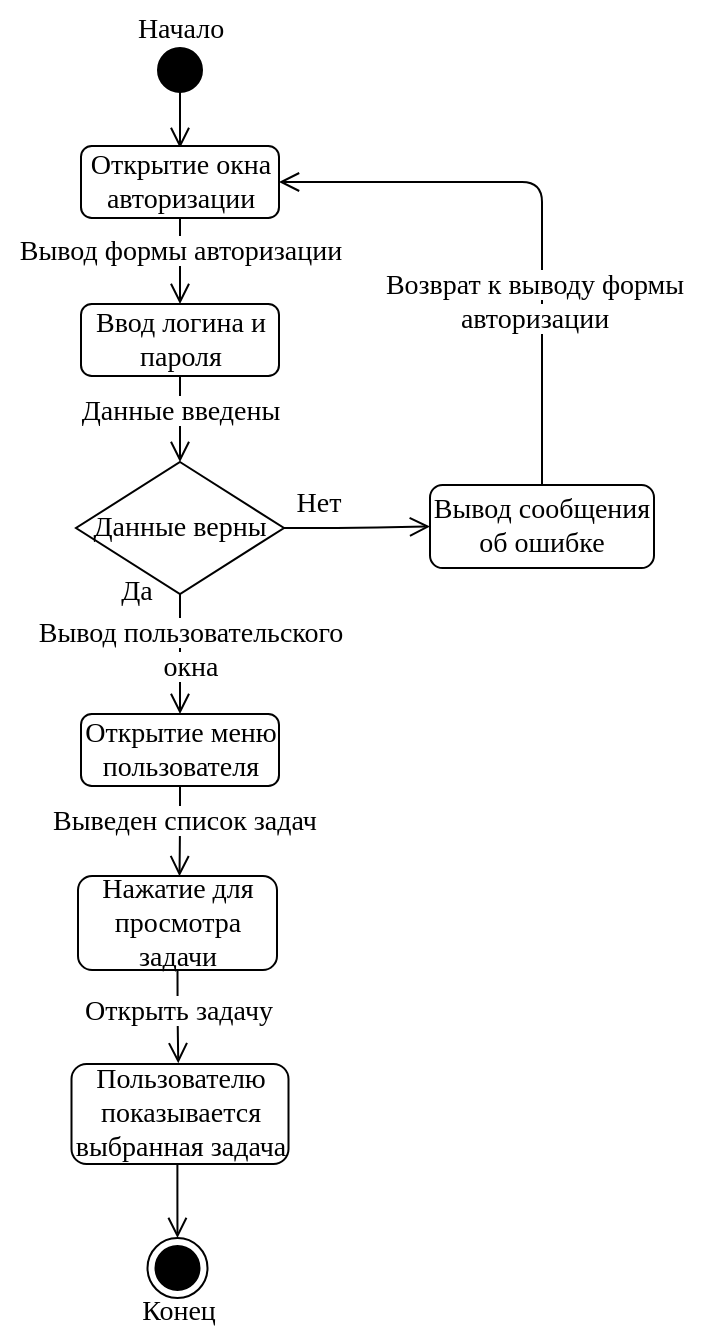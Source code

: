 <mxfile>
    <diagram id="8Vj4VQW-2b2C4ZL75vDv" name="Page-1">
        <mxGraphModel dx="231" dy="159" grid="0" gridSize="10" guides="1" tooltips="1" connect="1" arrows="1" fold="1" page="0" pageScale="1" pageWidth="850" pageHeight="1100" background="#ffffff" math="0" shadow="0">
            <root>
                <mxCell id="0"/>
                <mxCell id="1" parent="0"/>
                <mxCell id="2" value="" style="ellipse;html=1;shape=startState;fillColor=#000000;strokeColor=#000000;" parent="1" vertex="1">
                    <mxGeometry x="264" y="168" width="30" height="30" as="geometry"/>
                </mxCell>
                <mxCell id="3" value="" style="edgeStyle=orthogonalEdgeStyle;html=1;verticalAlign=bottom;endArrow=open;endSize=8;strokeColor=#000000;" parent="1" edge="1">
                    <mxGeometry relative="1" as="geometry">
                        <mxPoint x="279" y="222" as="targetPoint"/>
                        <mxPoint x="279" y="194.0" as="sourcePoint"/>
                    </mxGeometry>
                </mxCell>
                <mxCell id="4" value="" style="ellipse;html=1;shape=endState;fillColor=#000000;strokeColor=#000000;" parent="1" vertex="1">
                    <mxGeometry x="262.75" y="767" width="30" height="30" as="geometry"/>
                </mxCell>
                <mxCell id="5" value="Открытие окна авторизации" style="rounded=1;whiteSpace=wrap;html=1;strokeColor=#000000;fillColor=#FFFFFF;fontColor=#000000;fontFamily=Times New Roman;fontSize=14;" parent="1" vertex="1">
                    <mxGeometry x="229.5" y="221" width="99" height="36" as="geometry"/>
                </mxCell>
                <mxCell id="6" value="Ввод логина и пароля" style="rounded=1;whiteSpace=wrap;html=1;strokeColor=#000000;fillColor=#FFFFFF;fontColor=#000000;fontFamily=Times New Roman;fontSize=14;" parent="1" vertex="1">
                    <mxGeometry x="229.5" y="300" width="99" height="36" as="geometry"/>
                </mxCell>
                <mxCell id="7" value="Открытие меню пользователя" style="rounded=1;whiteSpace=wrap;html=1;strokeColor=#000000;fillColor=#FFFFFF;fontColor=#000000;fontFamily=Times New Roman;fontSize=14;" parent="1" vertex="1">
                    <mxGeometry x="229.5" y="505" width="99" height="36" as="geometry"/>
                </mxCell>
                <mxCell id="8" value="Данные верны" style="rhombus;whiteSpace=wrap;html=1;strokeColor=#000000;fontFamily=Times New Roman;fontColor=#000000;fillColor=#FFFFFF;fontSize=14;" parent="1" vertex="1">
                    <mxGeometry x="227" y="379" width="104" height="66" as="geometry"/>
                </mxCell>
                <mxCell id="9" value="Нажатие для просмотра задачи" style="rounded=1;whiteSpace=wrap;html=1;strokeColor=#000000;fillColor=#FFFFFF;fontColor=#000000;fontFamily=Times New Roman;fontSize=14;" parent="1" vertex="1">
                    <mxGeometry x="228" y="586" width="99.5" height="47" as="geometry"/>
                </mxCell>
                <mxCell id="10" value="Пользователю показывается выбранная задача" style="rounded=1;whiteSpace=wrap;html=1;strokeColor=#000000;fillColor=#FFFFFF;fontColor=#000000;fontFamily=Times New Roman;fontSize=14;" parent="1" vertex="1">
                    <mxGeometry x="224.75" y="680" width="108.5" height="50" as="geometry"/>
                </mxCell>
                <mxCell id="11" value="Вывод сообщения об ошибке" style="rounded=1;whiteSpace=wrap;html=1;strokeColor=#000000;fillColor=#FFFFFF;fontColor=#000000;fontFamily=Times New Roman;fontSize=14;" parent="1" vertex="1">
                    <mxGeometry x="404" y="390.5" width="112" height="41.5" as="geometry"/>
                </mxCell>
                <mxCell id="13" value="" style="edgeStyle=orthogonalEdgeStyle;html=1;verticalAlign=bottom;endArrow=open;endSize=8;strokeColor=#000000;exitX=0.5;exitY=1;exitDx=0;exitDy=0;entryX=0.5;entryY=0;entryDx=0;entryDy=0;" parent="1" source="5" target="6" edge="1">
                    <mxGeometry relative="1" as="geometry">
                        <mxPoint x="327.5" y="269" as="targetPoint"/>
                        <mxPoint x="327.5" y="241.0" as="sourcePoint"/>
                    </mxGeometry>
                </mxCell>
                <mxCell id="14" value="" style="edgeStyle=orthogonalEdgeStyle;html=1;verticalAlign=bottom;endArrow=open;endSize=8;strokeColor=#000000;exitX=0.5;exitY=1;exitDx=0;exitDy=0;entryX=0.5;entryY=0;entryDx=0;entryDy=0;" parent="1" source="6" target="8" edge="1">
                    <mxGeometry relative="1" as="geometry">
                        <mxPoint x="305" y="355" as="targetPoint"/>
                        <mxPoint x="305" y="327.0" as="sourcePoint"/>
                    </mxGeometry>
                </mxCell>
                <mxCell id="15" value="" style="edgeStyle=orthogonalEdgeStyle;html=1;verticalAlign=bottom;endArrow=open;endSize=8;strokeColor=#000000;exitX=0.5;exitY=1;exitDx=0;exitDy=0;entryX=0.5;entryY=0;entryDx=0;entryDy=0;" parent="1" source="8" target="7" edge="1">
                    <mxGeometry relative="1" as="geometry">
                        <mxPoint x="286" y="430" as="targetPoint"/>
                        <mxPoint x="286" y="407" as="sourcePoint"/>
                    </mxGeometry>
                </mxCell>
                <mxCell id="16" value="" style="edgeStyle=orthogonalEdgeStyle;html=1;verticalAlign=bottom;endArrow=open;endSize=8;strokeColor=#000000;exitX=0.5;exitY=1;exitDx=0;exitDy=0;entryX=0.51;entryY=0.002;entryDx=0;entryDy=0;entryPerimeter=0;" parent="1" source="7" target="9" edge="1">
                    <mxGeometry relative="1" as="geometry">
                        <mxPoint x="289" y="494" as="targetPoint"/>
                        <mxPoint x="289" y="471" as="sourcePoint"/>
                    </mxGeometry>
                </mxCell>
                <mxCell id="17" value="" style="edgeStyle=orthogonalEdgeStyle;html=1;verticalAlign=bottom;endArrow=open;endSize=8;strokeColor=#000000;exitX=0.5;exitY=1;exitDx=0;exitDy=0;entryX=0.492;entryY=-0.008;entryDx=0;entryDy=0;entryPerimeter=0;" parent="1" source="9" target="10" edge="1">
                    <mxGeometry relative="1" as="geometry">
                        <mxPoint x="294" y="553" as="targetPoint"/>
                        <mxPoint x="294" y="530" as="sourcePoint"/>
                    </mxGeometry>
                </mxCell>
                <mxCell id="18" value="" style="edgeStyle=orthogonalEdgeStyle;html=1;verticalAlign=bottom;endArrow=open;endSize=8;strokeColor=#000000;entryX=0.5;entryY=0;entryDx=0;entryDy=0;exitX=0.488;exitY=0.991;exitDx=0;exitDy=0;exitPerimeter=0;" parent="1" edge="1" target="4" source="10">
                    <mxGeometry relative="1" as="geometry">
                        <mxPoint x="278.25" y="626.33" as="targetPoint"/>
                        <mxPoint x="289" y="716" as="sourcePoint"/>
                        <Array as="points">
                            <mxPoint x="278" y="754"/>
                            <mxPoint x="278" y="754"/>
                        </Array>
                    </mxGeometry>
                </mxCell>
                <mxCell id="19" value="" style="edgeStyle=orthogonalEdgeStyle;html=1;verticalAlign=bottom;endArrow=open;endSize=8;strokeColor=#000000;exitX=1;exitY=0.5;exitDx=0;exitDy=0;entryX=0;entryY=0.5;entryDx=0;entryDy=0;" parent="1" source="8" target="11" edge="1">
                    <mxGeometry relative="1" as="geometry">
                        <mxPoint x="367" y="367" as="targetPoint"/>
                        <mxPoint x="367" y="344" as="sourcePoint"/>
                    </mxGeometry>
                </mxCell>
                <mxCell id="20" value="" style="edgeStyle=orthogonalEdgeStyle;html=1;verticalAlign=bottom;endArrow=open;endSize=8;strokeColor=#000000;exitX=0.5;exitY=0;exitDx=0;exitDy=0;entryX=1;entryY=0.5;entryDx=0;entryDy=0;" parent="1" source="11" target="5" edge="1">
                    <mxGeometry relative="1" as="geometry">
                        <mxPoint x="434" y="314" as="targetPoint"/>
                        <mxPoint x="361" y="314" as="sourcePoint"/>
                    </mxGeometry>
                </mxCell>
                <mxCell id="21" value="Нет" style="text;html=1;align=center;verticalAlign=middle;resizable=0;points=[];autosize=1;strokeColor=none;fillColor=none;fontFamily=Times New Roman;fontColor=#000000;fontSize=14;" parent="1" vertex="1">
                    <mxGeometry x="327.5" y="385" width="40" height="29" as="geometry"/>
                </mxCell>
                <mxCell id="22" value="Да" style="text;html=1;align=center;verticalAlign=middle;resizable=0;points=[];autosize=1;strokeColor=none;fillColor=none;fontFamily=Times New Roman;fontColor=#000000;fontSize=14;" parent="1" vertex="1">
                    <mxGeometry x="240" y="429" width="34" height="29" as="geometry"/>
                </mxCell>
                <mxCell id="23" value="&lt;font style=&quot;background-color: rgb(255, 255, 255); font-size: 14px;&quot; color=&quot;#000000&quot;&gt;Вывод формы авторизации&lt;/font&gt;" style="text;html=1;align=center;verticalAlign=middle;resizable=0;points=[];autosize=1;strokeColor=none;fillColor=none;fontFamily=Times New Roman;fontSize=14;" vertex="1" parent="1">
                    <mxGeometry x="189.5" y="259" width="179" height="29" as="geometry"/>
                </mxCell>
                <mxCell id="26" value="&lt;font style=&quot;background-color: rgb(255, 255, 255); font-size: 14px;&quot; color=&quot;#000000&quot;&gt;Данные введены&lt;/font&gt;" style="text;html=1;align=center;verticalAlign=middle;resizable=0;points=[];autosize=1;strokeColor=none;fillColor=none;fontFamily=Times New Roman;fontSize=14;" vertex="1" parent="1">
                    <mxGeometry x="220.5" y="339.5" width="117" height="29" as="geometry"/>
                </mxCell>
                <mxCell id="27" value="&lt;font style=&quot;background-color: rgb(255, 255, 255); font-size: 14px;&quot; color=&quot;#000000&quot;&gt;Возврат к выводу формы &lt;br&gt;авторизации&lt;/font&gt;" style="text;html=1;align=center;verticalAlign=middle;resizable=0;points=[];autosize=1;strokeColor=none;fillColor=none;fontFamily=Times New Roman;fontSize=14;" vertex="1" parent="1">
                    <mxGeometry x="372" y="276" width="167" height="46" as="geometry"/>
                </mxCell>
                <mxCell id="28" value="&lt;font style=&quot;background-color: rgb(255, 255, 255); font-size: 14px;&quot; color=&quot;#000000&quot;&gt;Вывод пользовательского&lt;br&gt;окна&lt;br&gt;&lt;/font&gt;" style="text;html=1;align=center;verticalAlign=middle;resizable=0;points=[];autosize=1;strokeColor=none;fillColor=none;fontFamily=Times New Roman;fontSize=14;" vertex="1" parent="1">
                    <mxGeometry x="198.5" y="450" width="170" height="46" as="geometry"/>
                </mxCell>
                <mxCell id="30" value="&lt;font style=&quot;background-color: rgb(255, 255, 255); font-size: 14px;&quot; color=&quot;#000000&quot;&gt;Выведен список задач&lt;br&gt;&lt;/font&gt;" style="text;html=1;align=center;verticalAlign=middle;resizable=0;points=[];autosize=1;strokeColor=none;fillColor=none;fontFamily=Times New Roman;fontSize=14;" vertex="1" parent="1">
                    <mxGeometry x="206" y="544" width="150" height="29" as="geometry"/>
                </mxCell>
                <mxCell id="31" value="&lt;font style=&quot;background-color: rgb(255, 255, 255); font-size: 14px;&quot; color=&quot;#000000&quot;&gt;Открыть задачу&lt;br&gt;&lt;/font&gt;" style="text;html=1;align=center;verticalAlign=middle;resizable=0;points=[];autosize=1;strokeColor=none;fillColor=none;fontFamily=Times New Roman;fontSize=14;" vertex="1" parent="1">
                    <mxGeometry x="221.75" y="639" width="112" height="29" as="geometry"/>
                </mxCell>
                <mxCell id="32" value="Начало" style="text;html=1;align=center;verticalAlign=middle;resizable=0;points=[];autosize=1;strokeColor=none;fillColor=none;fontSize=14;fontFamily=Times New Roman;fontColor=#000000;" vertex="1" parent="1">
                    <mxGeometry x="248.5" y="148" width="61" height="29" as="geometry"/>
                </mxCell>
                <mxCell id="33" value="Конец" style="text;html=1;align=center;verticalAlign=middle;resizable=0;points=[];autosize=1;strokeColor=none;fillColor=none;fontSize=14;fontFamily=Times New Roman;fontColor=#000000;" vertex="1" parent="1">
                    <mxGeometry x="250.25" y="789" width="55" height="29" as="geometry"/>
                </mxCell>
            </root>
        </mxGraphModel>
    </diagram>
</mxfile>